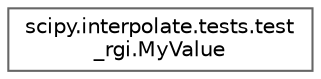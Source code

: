 digraph "Graphical Class Hierarchy"
{
 // LATEX_PDF_SIZE
  bgcolor="transparent";
  edge [fontname=Helvetica,fontsize=10,labelfontname=Helvetica,labelfontsize=10];
  node [fontname=Helvetica,fontsize=10,shape=box,height=0.2,width=0.4];
  rankdir="LR";
  Node0 [id="Node000000",label="scipy.interpolate.tests.test\l_rgi.MyValue",height=0.2,width=0.4,color="grey40", fillcolor="white", style="filled",URL="$da/d75/classscipy_1_1interpolate_1_1tests_1_1test__rgi_1_1MyValue.html",tooltip=" "];
}
